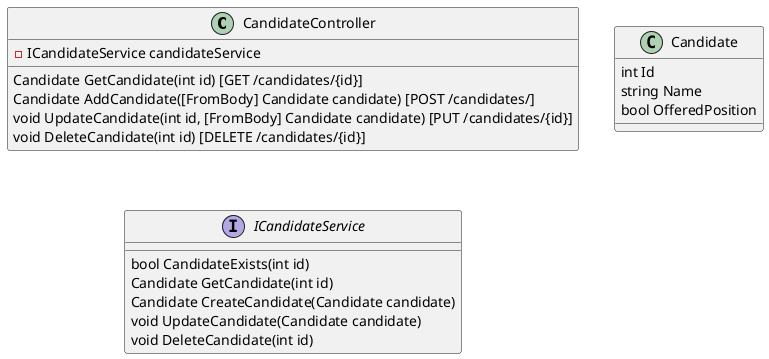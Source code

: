 @startuml

class CandidateController {
    - ICandidateService candidateService
    Candidate GetCandidate(int id) [GET /candidates/{id}]
    Candidate AddCandidate([FromBody] Candidate candidate) [POST /candidates/]
    void UpdateCandidate(int id, [FromBody] Candidate candidate) [PUT /candidates/{id}]
    void DeleteCandidate(int id) [DELETE /candidates/{id}]
}

class Candidate {
    int Id
    string Name
    bool OfferedPosition
}

interface ICandidateService {
    bool CandidateExists(int id)
    Candidate GetCandidate(int id)
    Candidate CreateCandidate(Candidate candidate)
    void UpdateCandidate(Candidate candidate)
    void DeleteCandidate(int id)
}

@enduml
